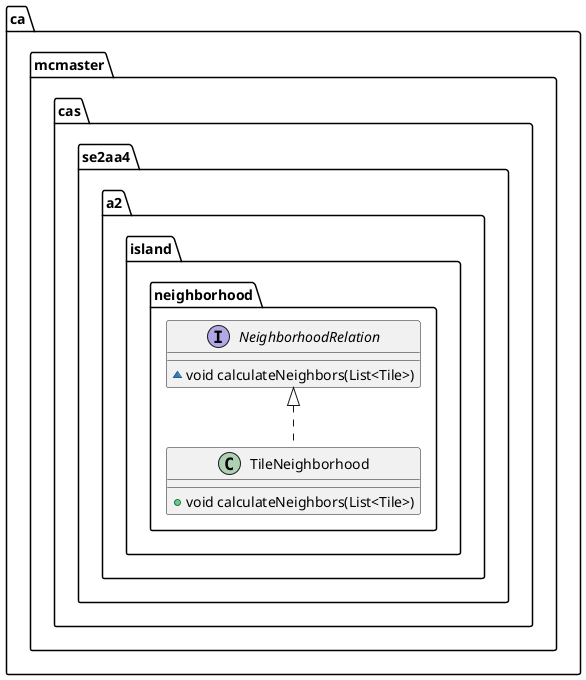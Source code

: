 @startuml
interface ca.mcmaster.cas.se2aa4.a2.island.neighborhood.NeighborhoodRelation {
~ void calculateNeighbors(List<Tile>)
}
class ca.mcmaster.cas.se2aa4.a2.island.neighborhood.TileNeighborhood {
+ void calculateNeighbors(List<Tile>)
}


ca.mcmaster.cas.se2aa4.a2.island.neighborhood.NeighborhoodRelation <|.. ca.mcmaster.cas.se2aa4.a2.island.neighborhood.TileNeighborhood
@enduml